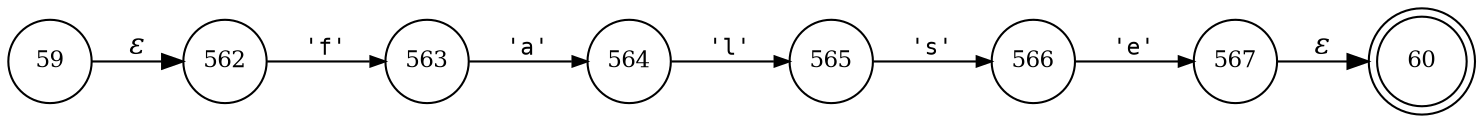 digraph ATN {
rankdir=LR;
s60[fontsize=11, label="60", shape=doublecircle, fixedsize=true, width=.6];
s562[fontsize=11,label="562", shape=circle, fixedsize=true, width=.55, peripheries=1];
s563[fontsize=11,label="563", shape=circle, fixedsize=true, width=.55, peripheries=1];
s564[fontsize=11,label="564", shape=circle, fixedsize=true, width=.55, peripheries=1];
s565[fontsize=11,label="565", shape=circle, fixedsize=true, width=.55, peripheries=1];
s566[fontsize=11,label="566", shape=circle, fixedsize=true, width=.55, peripheries=1];
s567[fontsize=11,label="567", shape=circle, fixedsize=true, width=.55, peripheries=1];
s59[fontsize=11,label="59", shape=circle, fixedsize=true, width=.55, peripheries=1];
s59 -> s562 [fontname="Times-Italic", label="&epsilon;"];
s562 -> s563 [fontsize=11, fontname="Courier", arrowsize=.7, label = "'f'", arrowhead = normal];
s563 -> s564 [fontsize=11, fontname="Courier", arrowsize=.7, label = "'a'", arrowhead = normal];
s564 -> s565 [fontsize=11, fontname="Courier", arrowsize=.7, label = "'l'", arrowhead = normal];
s565 -> s566 [fontsize=11, fontname="Courier", arrowsize=.7, label = "'s'", arrowhead = normal];
s566 -> s567 [fontsize=11, fontname="Courier", arrowsize=.7, label = "'e'", arrowhead = normal];
s567 -> s60 [fontname="Times-Italic", label="&epsilon;"];
}
